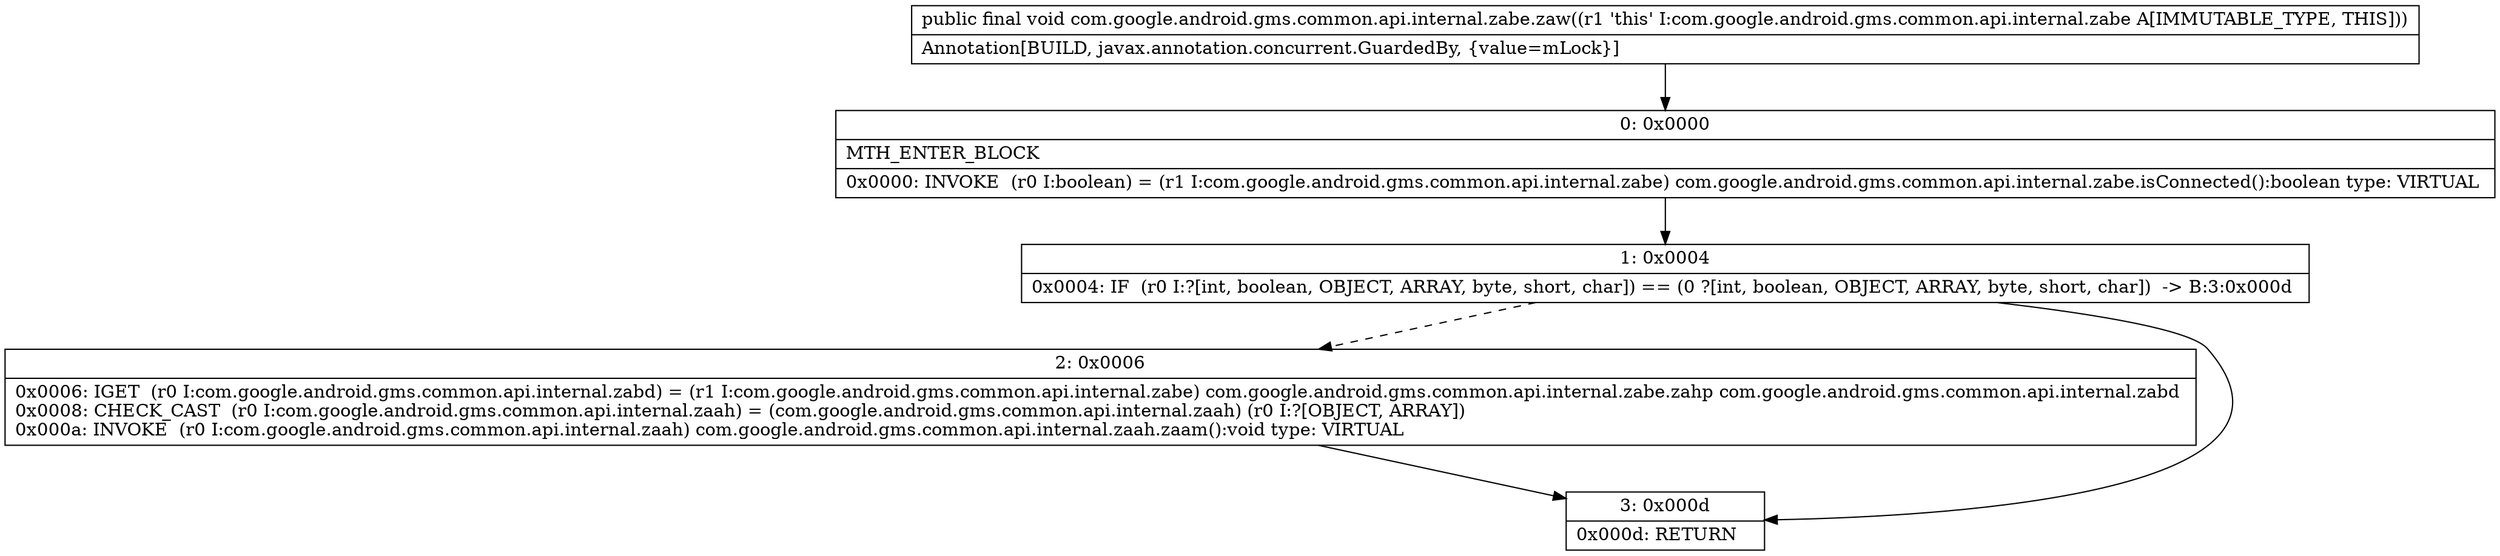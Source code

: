digraph "CFG forcom.google.android.gms.common.api.internal.zabe.zaw()V" {
Node_0 [shape=record,label="{0\:\ 0x0000|MTH_ENTER_BLOCK\l|0x0000: INVOKE  (r0 I:boolean) = (r1 I:com.google.android.gms.common.api.internal.zabe) com.google.android.gms.common.api.internal.zabe.isConnected():boolean type: VIRTUAL \l}"];
Node_1 [shape=record,label="{1\:\ 0x0004|0x0004: IF  (r0 I:?[int, boolean, OBJECT, ARRAY, byte, short, char]) == (0 ?[int, boolean, OBJECT, ARRAY, byte, short, char])  \-\> B:3:0x000d \l}"];
Node_2 [shape=record,label="{2\:\ 0x0006|0x0006: IGET  (r0 I:com.google.android.gms.common.api.internal.zabd) = (r1 I:com.google.android.gms.common.api.internal.zabe) com.google.android.gms.common.api.internal.zabe.zahp com.google.android.gms.common.api.internal.zabd \l0x0008: CHECK_CAST  (r0 I:com.google.android.gms.common.api.internal.zaah) = (com.google.android.gms.common.api.internal.zaah) (r0 I:?[OBJECT, ARRAY]) \l0x000a: INVOKE  (r0 I:com.google.android.gms.common.api.internal.zaah) com.google.android.gms.common.api.internal.zaah.zaam():void type: VIRTUAL \l}"];
Node_3 [shape=record,label="{3\:\ 0x000d|0x000d: RETURN   \l}"];
MethodNode[shape=record,label="{public final void com.google.android.gms.common.api.internal.zabe.zaw((r1 'this' I:com.google.android.gms.common.api.internal.zabe A[IMMUTABLE_TYPE, THIS]))  | Annotation[BUILD, javax.annotation.concurrent.GuardedBy, \{value=mLock\}]\l}"];
MethodNode -> Node_0;
Node_0 -> Node_1;
Node_1 -> Node_2[style=dashed];
Node_1 -> Node_3;
Node_2 -> Node_3;
}

